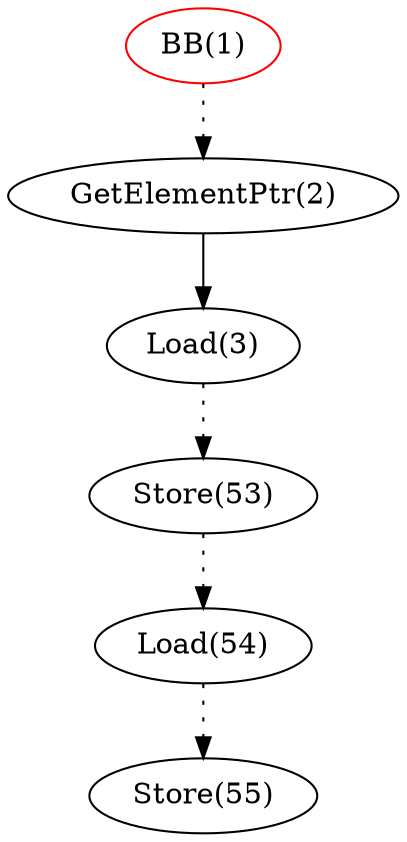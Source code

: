 digraph G {
1 [label="BB(1)", opcode="BB", color=red,ir="my___unk__1"];
2 [label="GetElementPtr(2)", opcode="GetElementPtr", color=black,ir="  %1 = getelementptr inbounds i8, i8* %vr.4, i64 %indvars.iv.in, !UID !1"];
1->2 [style=dotted];
3 [label="Load(3)", opcode="Load", color=black,ir="  %2 = load i8, i8* %1, align 1, !UID !2"];
2->3;
3->53 [style=dotted];
53->54 [style=dotted];
54->55 [style=dotted];
53 [label="Store(53)", opcode="Store", color=black,ir="  store float %46, float* %48, align 4, !UID !52"];
54 [label="Load(54)", opcode="Load", color=black,ir="  store float %46, float* %48, align 4, !UID !52"];
55 [label="Store(55)", opcode="Store", color=black,ir="  store float %46, float* %48, align 4, !UID !LO !52"];
}
